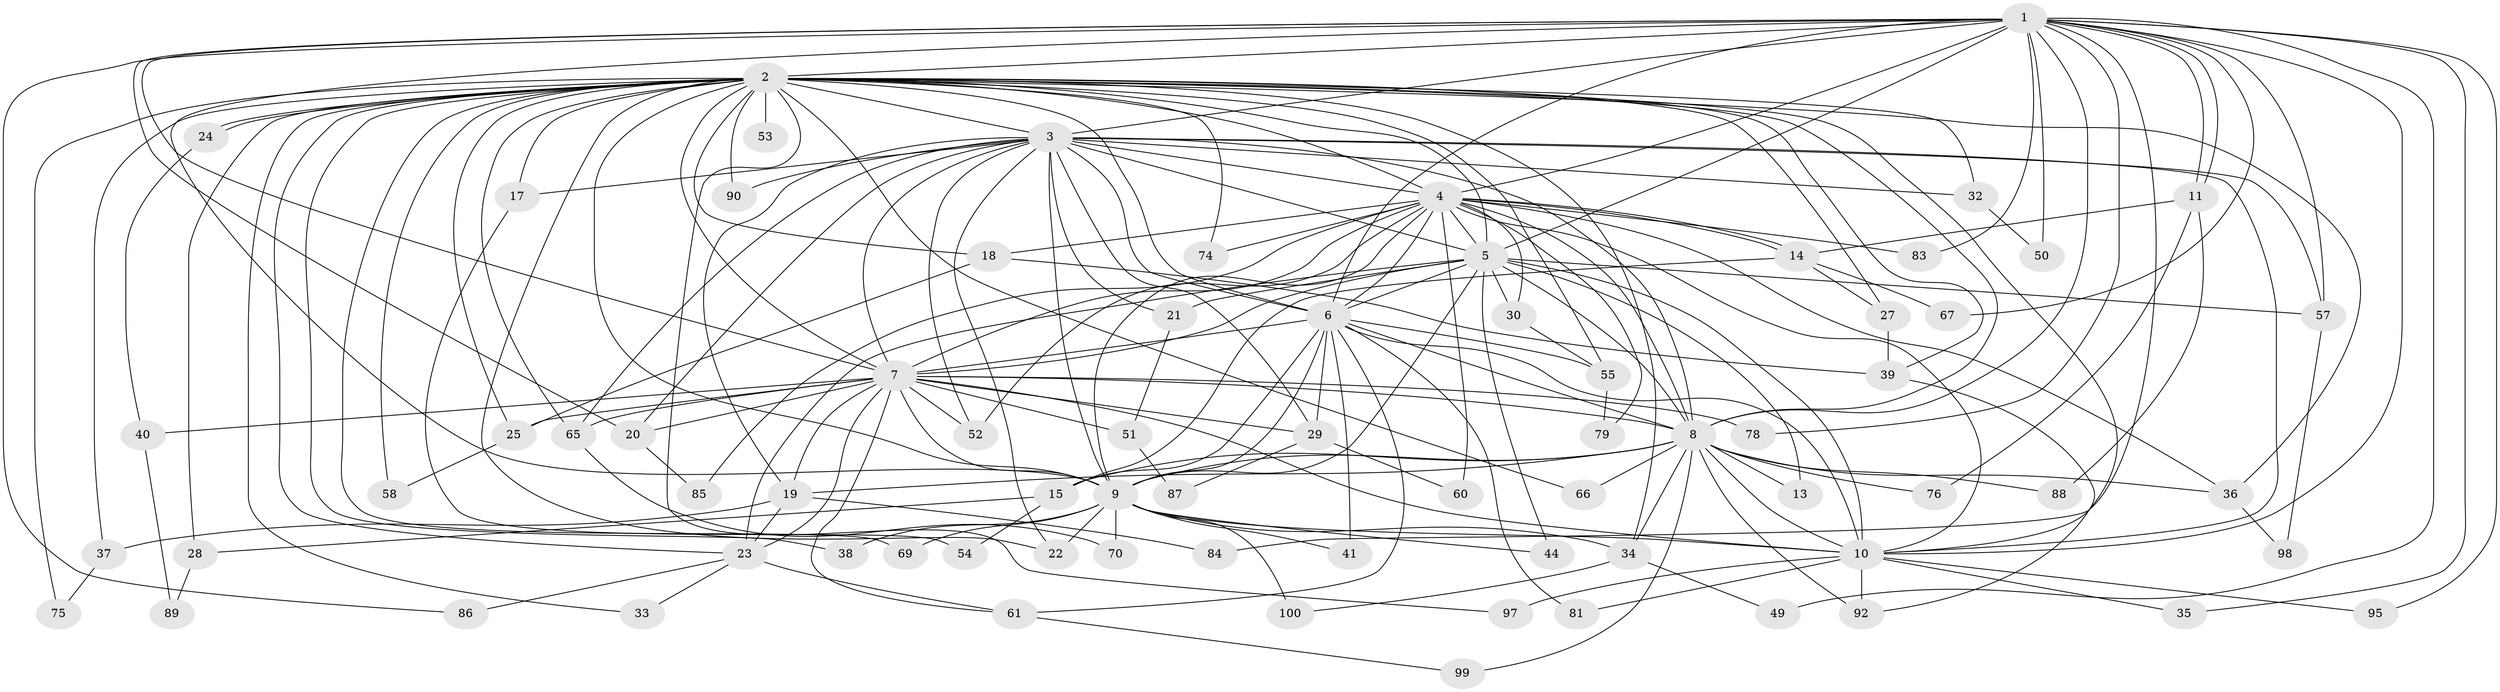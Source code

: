 // Generated by graph-tools (version 1.1) at 2025/23/03/03/25 07:23:39]
// undirected, 74 vertices, 190 edges
graph export_dot {
graph [start="1"]
  node [color=gray90,style=filled];
  1 [super="+45"];
  2 [super="+12"];
  3 [super="+93"];
  4 [super="+48"];
  5 [super="+94"];
  6 [super="+26"];
  7 [super="+46"];
  8 [super="+56"];
  9 [super="+16"];
  10 [super="+80"];
  11 [super="+31"];
  13;
  14;
  15 [super="+71"];
  17;
  18 [super="+47"];
  19 [super="+63"];
  20 [super="+77"];
  21;
  22 [super="+64"];
  23 [super="+43"];
  24;
  25 [super="+73"];
  27;
  28;
  29 [super="+62"];
  30 [super="+72"];
  32;
  33;
  34 [super="+42"];
  35;
  36;
  37;
  38;
  39;
  40;
  41;
  44;
  49;
  50;
  51;
  52 [super="+91"];
  53;
  54;
  55;
  57 [super="+59"];
  58;
  60;
  61 [super="+82"];
  65 [super="+68"];
  66;
  67;
  69;
  70;
  74;
  75;
  76;
  78;
  79;
  81;
  83;
  84;
  85;
  86;
  87;
  88;
  89;
  90;
  92 [super="+96"];
  95;
  97;
  98;
  99;
  100;
  1 -- 2;
  1 -- 3 [weight=2];
  1 -- 4 [weight=2];
  1 -- 5 [weight=2];
  1 -- 6;
  1 -- 7;
  1 -- 8;
  1 -- 9;
  1 -- 10;
  1 -- 11;
  1 -- 11;
  1 -- 35;
  1 -- 49;
  1 -- 57;
  1 -- 67;
  1 -- 83;
  1 -- 84;
  1 -- 86;
  1 -- 95;
  1 -- 50;
  1 -- 78;
  1 -- 20;
  2 -- 3;
  2 -- 4;
  2 -- 5 [weight=2];
  2 -- 6 [weight=2];
  2 -- 7;
  2 -- 8;
  2 -- 9;
  2 -- 10;
  2 -- 17;
  2 -- 18;
  2 -- 24;
  2 -- 24;
  2 -- 34;
  2 -- 37;
  2 -- 38;
  2 -- 39;
  2 -- 53 [weight=2];
  2 -- 58;
  2 -- 75;
  2 -- 90;
  2 -- 65;
  2 -- 66;
  2 -- 69;
  2 -- 74;
  2 -- 23;
  2 -- 25;
  2 -- 27;
  2 -- 28;
  2 -- 32;
  2 -- 33;
  2 -- 97;
  2 -- 36;
  2 -- 55;
  2 -- 22;
  3 -- 4;
  3 -- 5;
  3 -- 6;
  3 -- 7;
  3 -- 8;
  3 -- 9;
  3 -- 10;
  3 -- 17;
  3 -- 19;
  3 -- 20;
  3 -- 21;
  3 -- 22;
  3 -- 29;
  3 -- 32;
  3 -- 52 [weight=2];
  3 -- 57;
  3 -- 90;
  3 -- 65;
  4 -- 5;
  4 -- 6;
  4 -- 7;
  4 -- 8;
  4 -- 9;
  4 -- 10;
  4 -- 14;
  4 -- 14;
  4 -- 18;
  4 -- 30;
  4 -- 36;
  4 -- 52;
  4 -- 60;
  4 -- 74;
  4 -- 79;
  4 -- 83;
  4 -- 85;
  5 -- 6;
  5 -- 7;
  5 -- 8;
  5 -- 9;
  5 -- 10;
  5 -- 13;
  5 -- 21;
  5 -- 30;
  5 -- 44;
  5 -- 23;
  5 -- 57;
  6 -- 7;
  6 -- 8;
  6 -- 9;
  6 -- 10;
  6 -- 15;
  6 -- 29;
  6 -- 81;
  6 -- 55;
  6 -- 41;
  6 -- 61;
  7 -- 8;
  7 -- 9;
  7 -- 10 [weight=2];
  7 -- 19;
  7 -- 20;
  7 -- 40;
  7 -- 51;
  7 -- 65;
  7 -- 78;
  7 -- 61;
  7 -- 25;
  7 -- 23;
  7 -- 52;
  7 -- 29;
  8 -- 9;
  8 -- 10;
  8 -- 13;
  8 -- 15;
  8 -- 66;
  8 -- 76;
  8 -- 88;
  8 -- 99;
  8 -- 34;
  8 -- 36;
  8 -- 92;
  8 -- 19;
  9 -- 10;
  9 -- 22;
  9 -- 34;
  9 -- 41;
  9 -- 44;
  9 -- 69;
  9 -- 70;
  9 -- 100;
  9 -- 38;
  10 -- 35;
  10 -- 92;
  10 -- 95;
  10 -- 81;
  10 -- 97;
  11 -- 88;
  11 -- 76;
  11 -- 14;
  14 -- 27;
  14 -- 67;
  14 -- 15;
  15 -- 28;
  15 -- 54;
  17 -- 54;
  18 -- 25;
  18 -- 39;
  19 -- 23;
  19 -- 37;
  19 -- 84;
  20 -- 85;
  21 -- 51;
  23 -- 33;
  23 -- 61;
  23 -- 86;
  24 -- 40;
  25 -- 58;
  27 -- 39;
  28 -- 89;
  29 -- 60;
  29 -- 87;
  30 -- 55;
  32 -- 50;
  34 -- 100;
  34 -- 49;
  36 -- 98;
  37 -- 75;
  39 -- 92;
  40 -- 89;
  51 -- 87;
  55 -- 79;
  57 -- 98;
  61 -- 99;
  65 -- 70;
}
